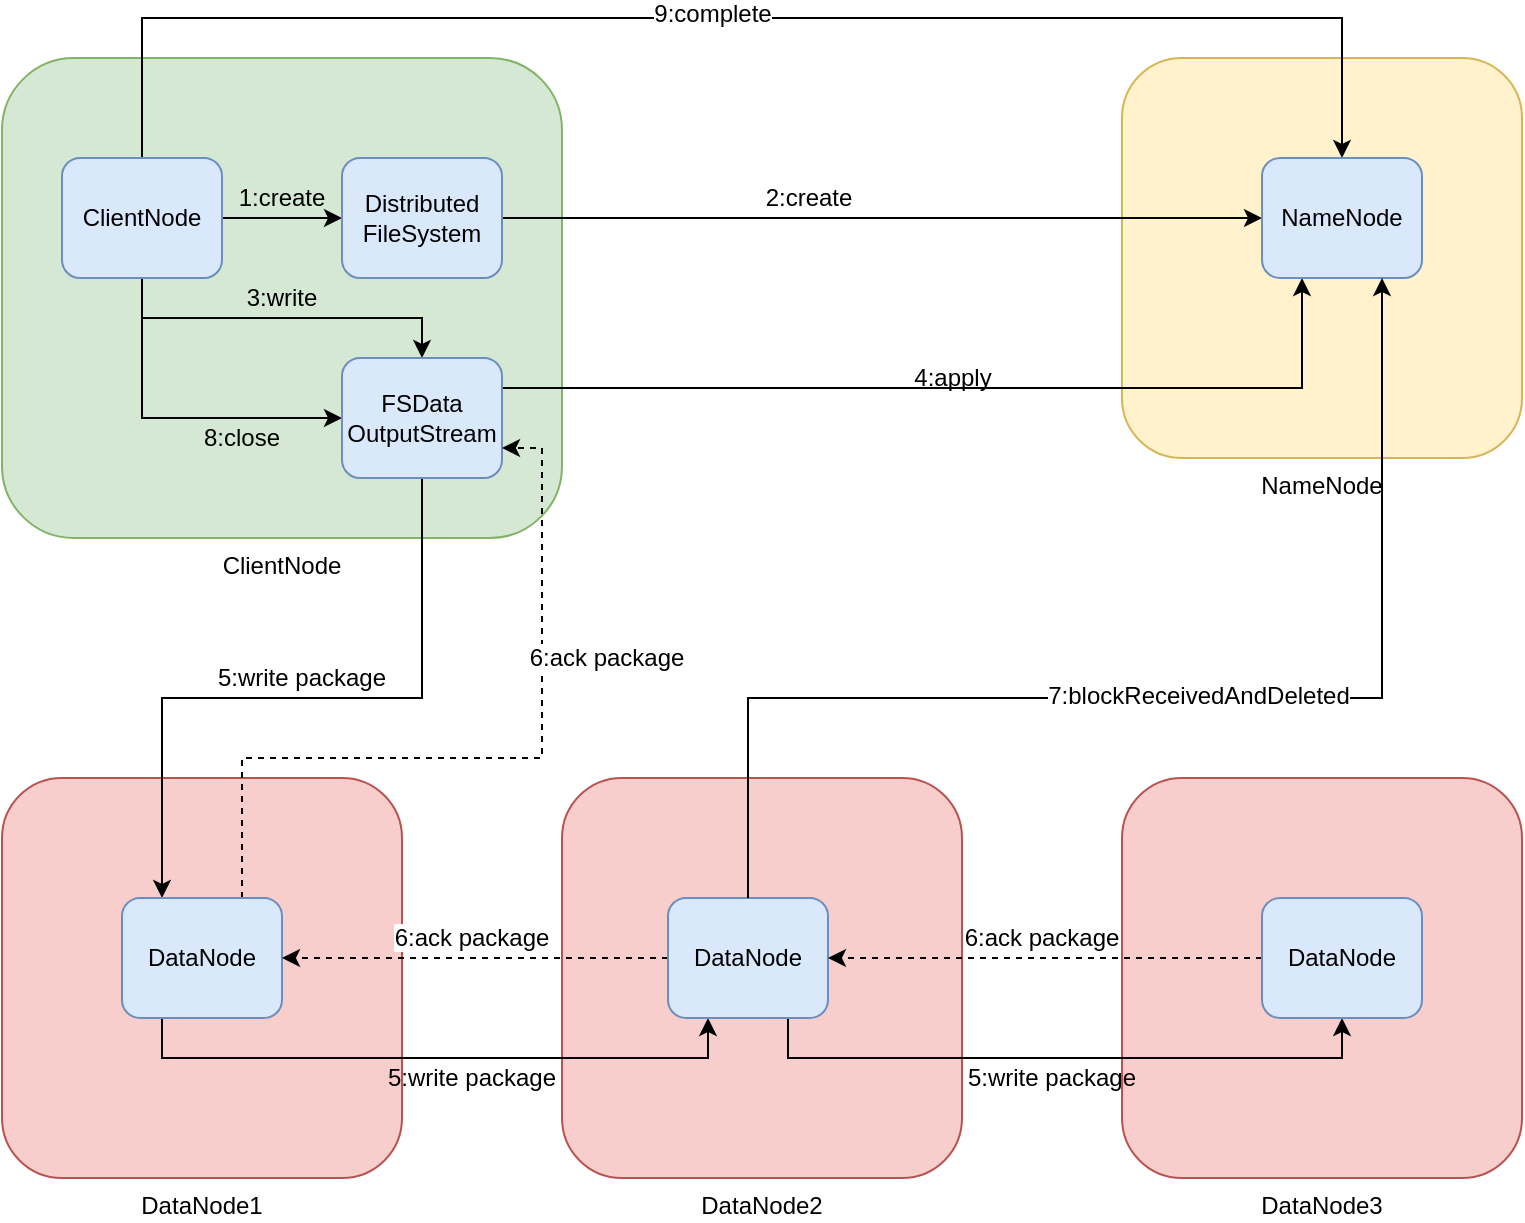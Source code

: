 <mxfile version="12.4.2" type="device" pages="1"><diagram id="RKZUavg6jmapfE-GfF63" name="Page-1"><mxGraphModel dx="1186" dy="875" grid="1" gridSize="10" guides="1" tooltips="1" connect="1" arrows="1" fold="1" page="1" pageScale="1" pageWidth="827" pageHeight="1169" math="0" shadow="0"><root><mxCell id="0"/><mxCell id="1" parent="0"/><mxCell id="gB2Uk2Lh7nZXBKiuRIkH-1" value="ClientNode" style="rounded=1;whiteSpace=wrap;html=1;labelPosition=center;verticalLabelPosition=bottom;align=center;verticalAlign=top;fillColor=#d5e8d4;strokeColor=#82b366;" parent="1" vertex="1"><mxGeometry x="40" y="80" width="280" height="240" as="geometry"/></mxCell><mxCell id="gB2Uk2Lh7nZXBKiuRIkH-2" value="NameNode" style="rounded=1;whiteSpace=wrap;html=1;labelPosition=center;verticalLabelPosition=bottom;align=center;verticalAlign=top;fillColor=#fff2cc;strokeColor=#d6b656;" parent="1" vertex="1"><mxGeometry x="600" y="80" width="200" height="200" as="geometry"/></mxCell><mxCell id="gB2Uk2Lh7nZXBKiuRIkH-3" value="DataNode1" style="rounded=1;whiteSpace=wrap;html=1;labelPosition=center;verticalLabelPosition=bottom;align=center;verticalAlign=top;fillColor=#f8cecc;strokeColor=#b85450;" parent="1" vertex="1"><mxGeometry x="40" y="440" width="200" height="200" as="geometry"/></mxCell><mxCell id="gB2Uk2Lh7nZXBKiuRIkH-4" value="DataNode2" style="rounded=1;whiteSpace=wrap;html=1;labelPosition=center;verticalLabelPosition=bottom;align=center;verticalAlign=top;fillColor=#f8cecc;strokeColor=#b85450;" parent="1" vertex="1"><mxGeometry x="320" y="440" width="200" height="200" as="geometry"/></mxCell><mxCell id="gB2Uk2Lh7nZXBKiuRIkH-5" value="DataNode3" style="rounded=1;whiteSpace=wrap;html=1;labelPosition=center;verticalLabelPosition=bottom;align=center;verticalAlign=top;fillColor=#f8cecc;strokeColor=#b85450;" parent="1" vertex="1"><mxGeometry x="600" y="440" width="200" height="200" as="geometry"/></mxCell><mxCell id="gB2Uk2Lh7nZXBKiuRIkH-8" value="" style="edgeStyle=orthogonalEdgeStyle;rounded=0;orthogonalLoop=1;jettySize=auto;html=1;" parent="1" source="gB2Uk2Lh7nZXBKiuRIkH-6" target="gB2Uk2Lh7nZXBKiuRIkH-7" edge="1"><mxGeometry relative="1" as="geometry"/></mxCell><mxCell id="gB2Uk2Lh7nZXBKiuRIkH-24" style="edgeStyle=orthogonalEdgeStyle;rounded=0;orthogonalLoop=1;jettySize=auto;html=1;" parent="1" source="gB2Uk2Lh7nZXBKiuRIkH-6" target="gB2Uk2Lh7nZXBKiuRIkH-22" edge="1"><mxGeometry relative="1" as="geometry"><Array as="points"><mxPoint x="110" y="210"/><mxPoint x="250" y="210"/></Array></mxGeometry></mxCell><mxCell id="pGXQSO6cAyj2HzLPTTH2-1" style="edgeStyle=orthogonalEdgeStyle;rounded=0;orthogonalLoop=1;jettySize=auto;html=1;entryX=0;entryY=0.5;entryDx=0;entryDy=0;" parent="1" source="gB2Uk2Lh7nZXBKiuRIkH-6" target="gB2Uk2Lh7nZXBKiuRIkH-22" edge="1"><mxGeometry relative="1" as="geometry"><Array as="points"><mxPoint x="110" y="260"/></Array></mxGeometry></mxCell><mxCell id="1F4xJ9pJGOO2TkBeIejS-3" style="edgeStyle=orthogonalEdgeStyle;rounded=0;orthogonalLoop=1;jettySize=auto;html=1;entryX=0.5;entryY=0;entryDx=0;entryDy=0;" edge="1" parent="1" source="gB2Uk2Lh7nZXBKiuRIkH-6" target="gB2Uk2Lh7nZXBKiuRIkH-9"><mxGeometry relative="1" as="geometry"><Array as="points"><mxPoint x="110" y="60"/><mxPoint x="710" y="60"/></Array></mxGeometry></mxCell><mxCell id="1F4xJ9pJGOO2TkBeIejS-4" value="9:complete" style="text;html=1;align=center;verticalAlign=middle;resizable=0;points=[];;labelBackgroundColor=#ffffff;" vertex="1" connectable="0" parent="1F4xJ9pJGOO2TkBeIejS-3"><mxGeometry x="-0.041" y="2" relative="1" as="geometry"><mxPoint as="offset"/></mxGeometry></mxCell><mxCell id="gB2Uk2Lh7nZXBKiuRIkH-6" value="ClientNode" style="rounded=1;whiteSpace=wrap;html=1;fillColor=#dae8fc;strokeColor=#6c8ebf;" parent="1" vertex="1"><mxGeometry x="70" y="130" width="80" height="60" as="geometry"/></mxCell><mxCell id="gB2Uk2Lh7nZXBKiuRIkH-10" value="" style="edgeStyle=orthogonalEdgeStyle;rounded=0;orthogonalLoop=1;jettySize=auto;html=1;" parent="1" source="gB2Uk2Lh7nZXBKiuRIkH-7" target="gB2Uk2Lh7nZXBKiuRIkH-9" edge="1"><mxGeometry relative="1" as="geometry"/></mxCell><mxCell id="gB2Uk2Lh7nZXBKiuRIkH-20" value="2:create" style="text;html=1;align=center;verticalAlign=middle;resizable=0;points=[];;labelBackgroundColor=#ffffff;" parent="gB2Uk2Lh7nZXBKiuRIkH-10" vertex="1" connectable="0"><mxGeometry x="-0.175" relative="1" as="geometry"><mxPoint x="-4" y="-10" as="offset"/></mxGeometry></mxCell><mxCell id="gB2Uk2Lh7nZXBKiuRIkH-7" value="Distributed&lt;br&gt;FileSystem" style="rounded=1;whiteSpace=wrap;html=1;fillColor=#dae8fc;strokeColor=#6c8ebf;" parent="1" vertex="1"><mxGeometry x="210" y="130" width="80" height="60" as="geometry"/></mxCell><mxCell id="gB2Uk2Lh7nZXBKiuRIkH-28" value="" style="edgeStyle=orthogonalEdgeStyle;rounded=0;orthogonalLoop=1;jettySize=auto;html=1;" parent="1" source="gB2Uk2Lh7nZXBKiuRIkH-22" target="gB2Uk2Lh7nZXBKiuRIkH-27" edge="1"><mxGeometry relative="1" as="geometry"><Array as="points"><mxPoint x="250" y="400"/><mxPoint x="120" y="400"/></Array></mxGeometry></mxCell><mxCell id="4O3lU1heCd0EeNXdgRs2-18" style="edgeStyle=orthogonalEdgeStyle;rounded=0;orthogonalLoop=1;jettySize=auto;html=1;exitX=1;exitY=0.25;exitDx=0;exitDy=0;" parent="1" source="gB2Uk2Lh7nZXBKiuRIkH-22" target="gB2Uk2Lh7nZXBKiuRIkH-9" edge="1"><mxGeometry relative="1" as="geometry"><Array as="points"><mxPoint x="690" y="245"/></Array></mxGeometry></mxCell><mxCell id="gB2Uk2Lh7nZXBKiuRIkH-22" value="FSData&lt;br&gt;OutputStream" style="rounded=1;whiteSpace=wrap;html=1;fillColor=#dae8fc;strokeColor=#6c8ebf;" parent="1" vertex="1"><mxGeometry x="210" y="230" width="80" height="60" as="geometry"/></mxCell><mxCell id="4O3lU1heCd0EeNXdgRs2-1" style="edgeStyle=orthogonalEdgeStyle;rounded=0;orthogonalLoop=1;jettySize=auto;html=1;exitX=0.25;exitY=1;exitDx=0;exitDy=0;entryX=0.25;entryY=1;entryDx=0;entryDy=0;" parent="1" source="gB2Uk2Lh7nZXBKiuRIkH-27" target="gB2Uk2Lh7nZXBKiuRIkH-29" edge="1"><mxGeometry relative="1" as="geometry"><Array as="points"><mxPoint x="120" y="580"/><mxPoint x="393" y="580"/></Array></mxGeometry></mxCell><mxCell id="4O3lU1heCd0EeNXdgRs2-9" style="edgeStyle=orthogonalEdgeStyle;rounded=0;orthogonalLoop=1;jettySize=auto;html=1;exitX=0.75;exitY=0;exitDx=0;exitDy=0;entryX=1;entryY=0.75;entryDx=0;entryDy=0;dashed=1;" parent="1" source="gB2Uk2Lh7nZXBKiuRIkH-27" target="gB2Uk2Lh7nZXBKiuRIkH-22" edge="1"><mxGeometry relative="1" as="geometry"><Array as="points"><mxPoint x="160" y="430"/><mxPoint x="310" y="430"/><mxPoint x="310" y="275"/></Array></mxGeometry></mxCell><mxCell id="4O3lU1heCd0EeNXdgRs2-10" value="6:ack package" style="text;html=1;align=center;verticalAlign=middle;resizable=0;points=[];;labelBackgroundColor=#ffffff;" parent="4O3lU1heCd0EeNXdgRs2-9" vertex="1" connectable="0"><mxGeometry x="0.024" y="3" relative="1" as="geometry"><mxPoint x="50" y="-47" as="offset"/></mxGeometry></mxCell><mxCell id="gB2Uk2Lh7nZXBKiuRIkH-27" value="DataNode" style="rounded=1;whiteSpace=wrap;html=1;fillColor=#dae8fc;strokeColor=#6c8ebf;" parent="1" vertex="1"><mxGeometry x="100" y="500" width="80" height="60" as="geometry"/></mxCell><mxCell id="gB2Uk2Lh7nZXBKiuRIkH-9" value="NameNode" style="rounded=1;whiteSpace=wrap;html=1;fillColor=#dae8fc;strokeColor=#6c8ebf;" parent="1" vertex="1"><mxGeometry x="670" y="130" width="80" height="60" as="geometry"/></mxCell><mxCell id="4O3lU1heCd0EeNXdgRs2-5" style="edgeStyle=orthogonalEdgeStyle;rounded=0;orthogonalLoop=1;jettySize=auto;html=1;entryX=0.5;entryY=1;entryDx=0;entryDy=0;exitX=0.75;exitY=1;exitDx=0;exitDy=0;" parent="1" source="gB2Uk2Lh7nZXBKiuRIkH-29" target="gB2Uk2Lh7nZXBKiuRIkH-30" edge="1"><mxGeometry relative="1" as="geometry"/></mxCell><mxCell id="4O3lU1heCd0EeNXdgRs2-8" style="edgeStyle=orthogonalEdgeStyle;rounded=0;orthogonalLoop=1;jettySize=auto;html=1;entryX=1;entryY=0.5;entryDx=0;entryDy=0;dashed=1;exitX=0;exitY=0.5;exitDx=0;exitDy=0;" parent="1" source="gB2Uk2Lh7nZXBKiuRIkH-29" target="gB2Uk2Lh7nZXBKiuRIkH-27" edge="1"><mxGeometry relative="1" as="geometry"><Array as="points"><mxPoint x="290" y="530"/><mxPoint x="290" y="530"/></Array></mxGeometry></mxCell><mxCell id="gB2Uk2Lh7nZXBKiuRIkH-29" value="DataNode" style="rounded=1;whiteSpace=wrap;html=1;fillColor=#dae8fc;strokeColor=#6c8ebf;" parent="1" vertex="1"><mxGeometry x="373" y="500" width="80" height="60" as="geometry"/></mxCell><mxCell id="4O3lU1heCd0EeNXdgRs2-7" style="edgeStyle=orthogonalEdgeStyle;rounded=0;orthogonalLoop=1;jettySize=auto;html=1;dashed=1;entryX=1;entryY=0.5;entryDx=0;entryDy=0;" parent="1" source="gB2Uk2Lh7nZXBKiuRIkH-30" target="gB2Uk2Lh7nZXBKiuRIkH-29" edge="1"><mxGeometry relative="1" as="geometry"><mxPoint x="413" y="500" as="targetPoint"/><Array as="points"/></mxGeometry></mxCell><mxCell id="gB2Uk2Lh7nZXBKiuRIkH-30" value="DataNode" style="rounded=1;whiteSpace=wrap;html=1;fillColor=#dae8fc;strokeColor=#6c8ebf;" parent="1" vertex="1"><mxGeometry x="670" y="500" width="80" height="60" as="geometry"/></mxCell><mxCell id="gB2Uk2Lh7nZXBKiuRIkH-38" value="1:create" style="text;html=1;strokeColor=none;fillColor=none;align=center;verticalAlign=middle;whiteSpace=wrap;rounded=0;" parent="1" vertex="1"><mxGeometry x="155" y="140" width="50" height="20" as="geometry"/></mxCell><mxCell id="gB2Uk2Lh7nZXBKiuRIkH-39" value="3:write" style="text;html=1;strokeColor=none;fillColor=none;align=center;verticalAlign=middle;whiteSpace=wrap;rounded=0;" parent="1" vertex="1"><mxGeometry x="160" y="190" width="40" height="20" as="geometry"/></mxCell><mxCell id="gB2Uk2Lh7nZXBKiuRIkH-41" value="5:write package" style="text;html=1;strokeColor=none;fillColor=none;align=center;verticalAlign=middle;whiteSpace=wrap;rounded=0;" parent="1" vertex="1"><mxGeometry x="140" y="380" width="100" height="20" as="geometry"/></mxCell><mxCell id="pGXQSO6cAyj2HzLPTTH2-2" value="8:close" style="text;html=1;strokeColor=none;fillColor=none;align=center;verticalAlign=middle;whiteSpace=wrap;rounded=0;" parent="1" vertex="1"><mxGeometry x="140" y="260" width="40" height="20" as="geometry"/></mxCell><mxCell id="4O3lU1heCd0EeNXdgRs2-4" value="5:write package" style="text;html=1;strokeColor=none;fillColor=none;align=center;verticalAlign=middle;whiteSpace=wrap;rounded=0;" parent="1" vertex="1"><mxGeometry x="230" y="580" width="90" height="20" as="geometry"/></mxCell><mxCell id="4O3lU1heCd0EeNXdgRs2-6" value="5:write package" style="text;html=1;strokeColor=none;fillColor=none;align=center;verticalAlign=middle;whiteSpace=wrap;rounded=0;" parent="1" vertex="1"><mxGeometry x="520" y="580" width="90" height="20" as="geometry"/></mxCell><mxCell id="4O3lU1heCd0EeNXdgRs2-16" value="&lt;span style=&quot;white-space: nowrap ; background-color: rgb(255 , 255 , 255)&quot;&gt;6:ack package&lt;/span&gt;" style="text;html=1;strokeColor=none;fillColor=none;align=center;verticalAlign=middle;whiteSpace=wrap;rounded=0;" parent="1" vertex="1"><mxGeometry x="255" y="510" width="40" height="20" as="geometry"/></mxCell><mxCell id="4O3lU1heCd0EeNXdgRs2-17" value="&lt;span style=&quot;white-space: nowrap ; background-color: rgb(255 , 255 , 255)&quot;&gt;6:ack package&lt;/span&gt;" style="text;html=1;strokeColor=none;fillColor=none;align=center;verticalAlign=middle;whiteSpace=wrap;rounded=0;" parent="1" vertex="1"><mxGeometry x="540" y="510" width="40" height="20" as="geometry"/></mxCell><mxCell id="4O3lU1heCd0EeNXdgRs2-20" value="4:apply" style="text;html=1;align=center;verticalAlign=middle;resizable=0;points=[];;autosize=1;" parent="1" vertex="1"><mxGeometry x="490" y="230" width="50" height="20" as="geometry"/></mxCell><mxCell id="1F4xJ9pJGOO2TkBeIejS-1" style="edgeStyle=orthogonalEdgeStyle;rounded=0;orthogonalLoop=1;jettySize=auto;html=1;entryX=0.75;entryY=1;entryDx=0;entryDy=0;exitX=0.5;exitY=0;exitDx=0;exitDy=0;" edge="1" parent="1" source="gB2Uk2Lh7nZXBKiuRIkH-29" target="gB2Uk2Lh7nZXBKiuRIkH-9"><mxGeometry relative="1" as="geometry"><Array as="points"><mxPoint x="413" y="400"/><mxPoint x="730" y="400"/></Array></mxGeometry></mxCell><mxCell id="1F4xJ9pJGOO2TkBeIejS-2" value="7:blockReceivedAndDeleted" style="text;html=1;align=center;verticalAlign=middle;resizable=0;points=[];;labelBackgroundColor=#ffffff;" vertex="1" connectable="0" parent="1F4xJ9pJGOO2TkBeIejS-1"><mxGeometry x="0.037" y="1" relative="1" as="geometry"><mxPoint as="offset"/></mxGeometry></mxCell></root></mxGraphModel></diagram></mxfile>